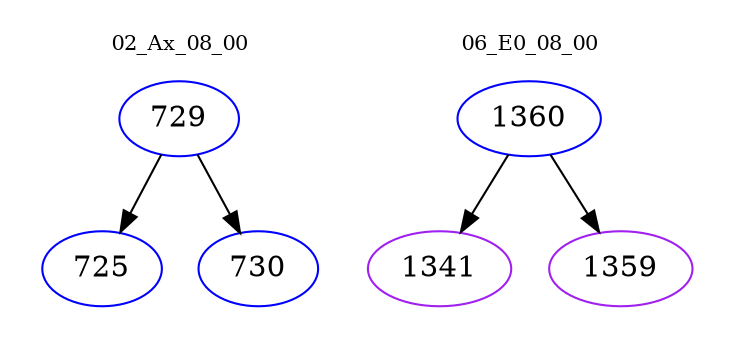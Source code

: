 digraph{
subgraph cluster_0 {
color = white
label = "02_Ax_08_00";
fontsize=10;
T0_729 [label="729", color="blue"]
T0_729 -> T0_725 [color="black"]
T0_725 [label="725", color="blue"]
T0_729 -> T0_730 [color="black"]
T0_730 [label="730", color="blue"]
}
subgraph cluster_1 {
color = white
label = "06_E0_08_00";
fontsize=10;
T1_1360 [label="1360", color="blue"]
T1_1360 -> T1_1341 [color="black"]
T1_1341 [label="1341", color="purple"]
T1_1360 -> T1_1359 [color="black"]
T1_1359 [label="1359", color="purple"]
}
}
